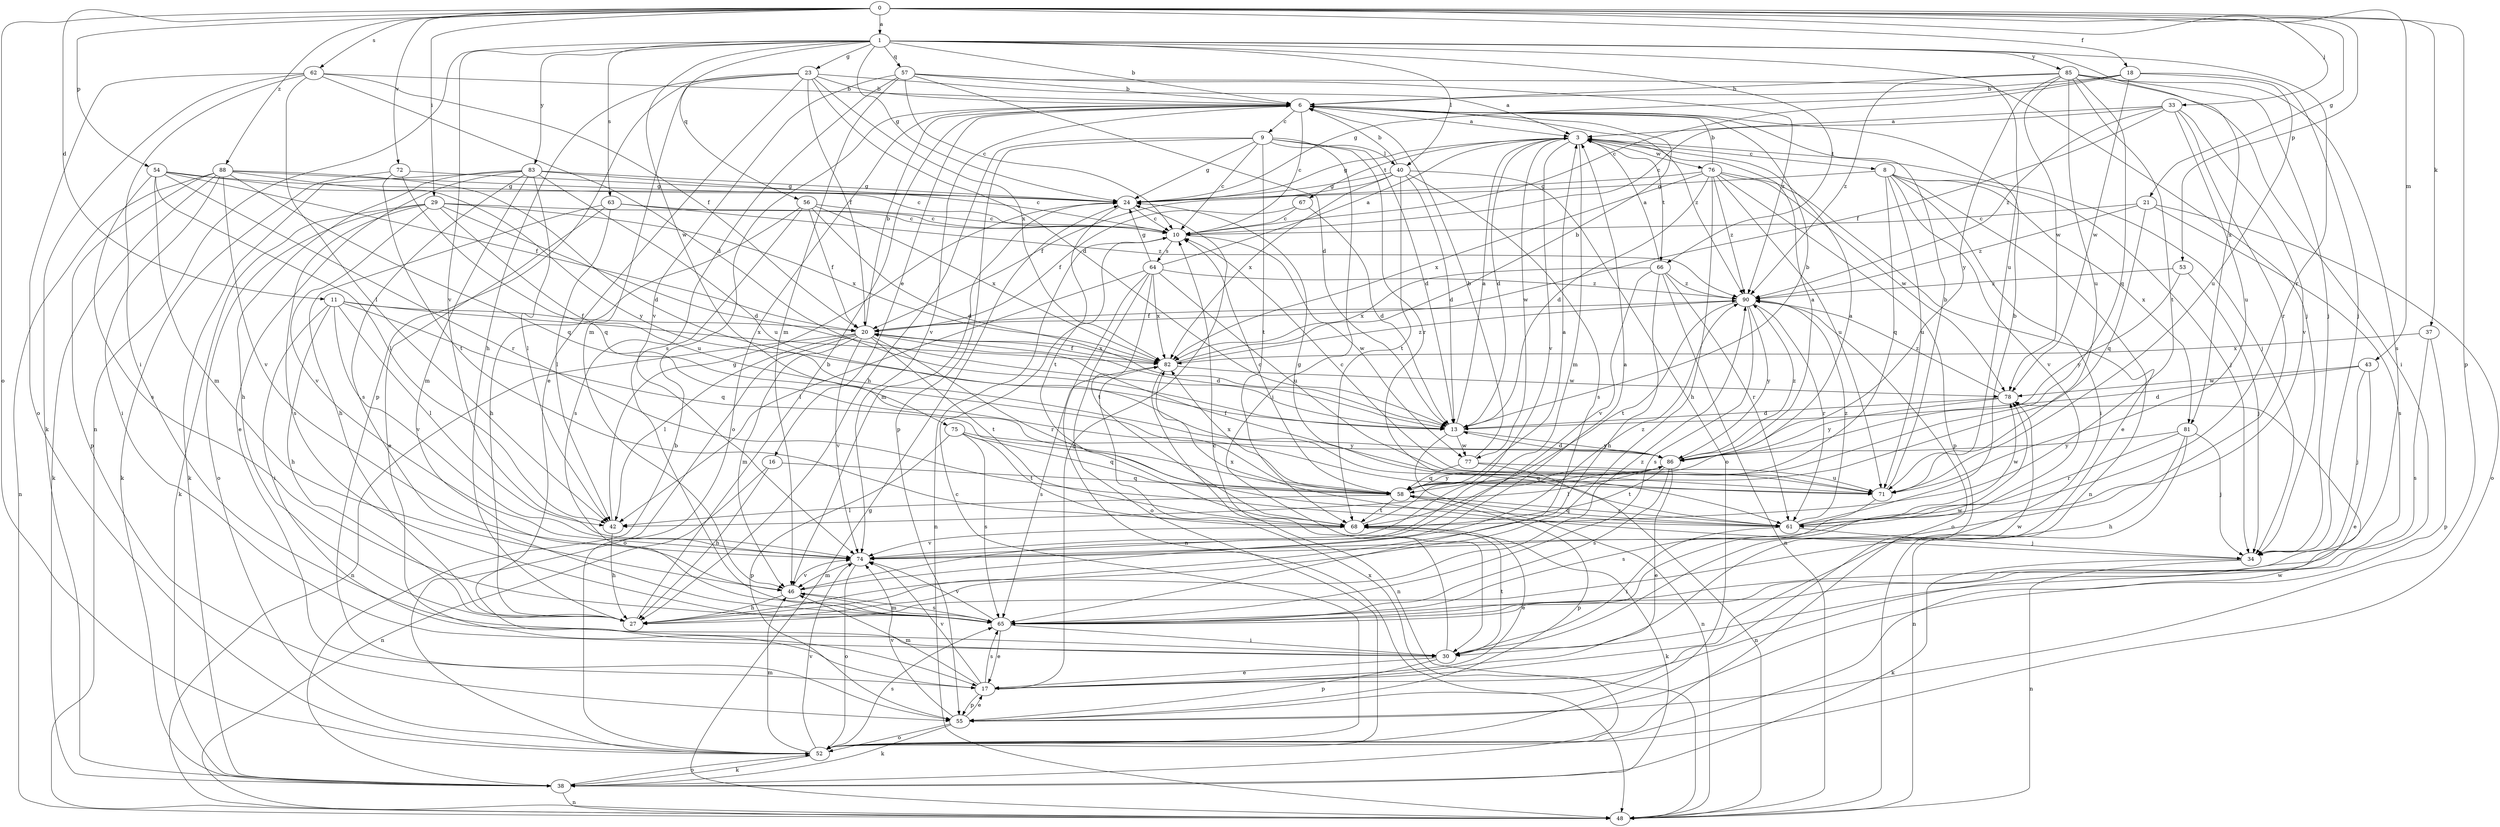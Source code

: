 strict digraph  {
0;
1;
3;
6;
8;
9;
10;
11;
13;
16;
17;
18;
20;
21;
23;
24;
27;
29;
30;
33;
34;
37;
38;
40;
42;
43;
46;
48;
52;
53;
54;
55;
56;
57;
58;
61;
62;
63;
64;
65;
66;
67;
68;
71;
72;
74;
75;
76;
77;
78;
81;
82;
83;
85;
86;
88;
90;
0 -> 1  [label=a];
0 -> 11  [label=d];
0 -> 18  [label=f];
0 -> 21  [label=g];
0 -> 29  [label=i];
0 -> 33  [label=j];
0 -> 37  [label=k];
0 -> 43  [label=m];
0 -> 52  [label=o];
0 -> 53  [label=p];
0 -> 54  [label=p];
0 -> 55  [label=p];
0 -> 62  [label=s];
0 -> 72  [label=v];
0 -> 88  [label=z];
1 -> 6  [label=b];
1 -> 23  [label=g];
1 -> 24  [label=g];
1 -> 40  [label=l];
1 -> 48  [label=n];
1 -> 56  [label=q];
1 -> 57  [label=q];
1 -> 61  [label=r];
1 -> 63  [label=s];
1 -> 66  [label=t];
1 -> 71  [label=u];
1 -> 74  [label=v];
1 -> 75  [label=w];
1 -> 81  [label=x];
1 -> 83  [label=y];
1 -> 85  [label=y];
3 -> 8  [label=c];
3 -> 13  [label=d];
3 -> 24  [label=g];
3 -> 34  [label=j];
3 -> 46  [label=m];
3 -> 66  [label=t];
3 -> 67  [label=t];
3 -> 74  [label=v];
3 -> 76  [label=w];
3 -> 77  [label=w];
6 -> 3  [label=a];
6 -> 9  [label=c];
6 -> 10  [label=c];
6 -> 16  [label=e];
6 -> 52  [label=o];
6 -> 74  [label=v];
6 -> 90  [label=z];
8 -> 24  [label=g];
8 -> 30  [label=i];
8 -> 34  [label=j];
8 -> 48  [label=n];
8 -> 58  [label=q];
8 -> 71  [label=u];
8 -> 74  [label=v];
8 -> 81  [label=x];
9 -> 10  [label=c];
9 -> 13  [label=d];
9 -> 24  [label=g];
9 -> 27  [label=h];
9 -> 30  [label=i];
9 -> 40  [label=l];
9 -> 55  [label=p];
9 -> 61  [label=r];
9 -> 68  [label=t];
10 -> 48  [label=n];
10 -> 64  [label=s];
10 -> 77  [label=w];
11 -> 20  [label=f];
11 -> 27  [label=h];
11 -> 30  [label=i];
11 -> 42  [label=l];
11 -> 58  [label=q];
11 -> 74  [label=v];
11 -> 82  [label=x];
13 -> 3  [label=a];
13 -> 6  [label=b];
13 -> 48  [label=n];
13 -> 77  [label=w];
13 -> 86  [label=y];
16 -> 27  [label=h];
16 -> 48  [label=n];
16 -> 58  [label=q];
17 -> 24  [label=g];
17 -> 46  [label=m];
17 -> 55  [label=p];
17 -> 65  [label=s];
17 -> 74  [label=v];
18 -> 6  [label=b];
18 -> 10  [label=c];
18 -> 24  [label=g];
18 -> 34  [label=j];
18 -> 71  [label=u];
18 -> 78  [label=w];
20 -> 6  [label=b];
20 -> 13  [label=d];
20 -> 42  [label=l];
20 -> 46  [label=m];
20 -> 48  [label=n];
20 -> 52  [label=o];
20 -> 61  [label=r];
20 -> 68  [label=t];
20 -> 74  [label=v];
20 -> 82  [label=x];
21 -> 10  [label=c];
21 -> 52  [label=o];
21 -> 58  [label=q];
21 -> 65  [label=s];
21 -> 90  [label=z];
23 -> 3  [label=a];
23 -> 6  [label=b];
23 -> 13  [label=d];
23 -> 17  [label=e];
23 -> 20  [label=f];
23 -> 27  [label=h];
23 -> 46  [label=m];
23 -> 55  [label=p];
23 -> 82  [label=x];
24 -> 10  [label=c];
24 -> 46  [label=m];
24 -> 68  [label=t];
27 -> 6  [label=b];
27 -> 90  [label=z];
29 -> 10  [label=c];
29 -> 13  [label=d];
29 -> 38  [label=k];
29 -> 52  [label=o];
29 -> 65  [label=s];
29 -> 71  [label=u];
29 -> 74  [label=v];
29 -> 82  [label=x];
30 -> 10  [label=c];
30 -> 17  [label=e];
30 -> 55  [label=p];
30 -> 68  [label=t];
30 -> 78  [label=w];
33 -> 3  [label=a];
33 -> 10  [label=c];
33 -> 20  [label=f];
33 -> 61  [label=r];
33 -> 71  [label=u];
33 -> 74  [label=v];
33 -> 90  [label=z];
34 -> 38  [label=k];
34 -> 48  [label=n];
34 -> 82  [label=x];
37 -> 55  [label=p];
37 -> 65  [label=s];
37 -> 82  [label=x];
38 -> 6  [label=b];
38 -> 48  [label=n];
38 -> 52  [label=o];
38 -> 82  [label=x];
40 -> 6  [label=b];
40 -> 13  [label=d];
40 -> 20  [label=f];
40 -> 24  [label=g];
40 -> 52  [label=o];
40 -> 65  [label=s];
40 -> 68  [label=t];
40 -> 82  [label=x];
42 -> 24  [label=g];
42 -> 27  [label=h];
43 -> 13  [label=d];
43 -> 17  [label=e];
43 -> 34  [label=j];
43 -> 78  [label=w];
46 -> 3  [label=a];
46 -> 27  [label=h];
46 -> 65  [label=s];
46 -> 74  [label=v];
48 -> 24  [label=g];
52 -> 10  [label=c];
52 -> 38  [label=k];
52 -> 46  [label=m];
52 -> 65  [label=s];
52 -> 74  [label=v];
52 -> 78  [label=w];
53 -> 34  [label=j];
53 -> 86  [label=y];
53 -> 90  [label=z];
54 -> 10  [label=c];
54 -> 20  [label=f];
54 -> 24  [label=g];
54 -> 42  [label=l];
54 -> 46  [label=m];
54 -> 61  [label=r];
54 -> 65  [label=s];
55 -> 17  [label=e];
55 -> 38  [label=k];
55 -> 52  [label=o];
55 -> 74  [label=v];
56 -> 10  [label=c];
56 -> 13  [label=d];
56 -> 20  [label=f];
56 -> 27  [label=h];
56 -> 65  [label=s];
56 -> 82  [label=x];
57 -> 6  [label=b];
57 -> 10  [label=c];
57 -> 13  [label=d];
57 -> 34  [label=j];
57 -> 46  [label=m];
57 -> 65  [label=s];
57 -> 74  [label=v];
57 -> 90  [label=z];
58 -> 3  [label=a];
58 -> 10  [label=c];
58 -> 42  [label=l];
58 -> 55  [label=p];
58 -> 61  [label=r];
58 -> 68  [label=t];
58 -> 82  [label=x];
58 -> 86  [label=y];
61 -> 6  [label=b];
61 -> 24  [label=g];
61 -> 30  [label=i];
61 -> 34  [label=j];
61 -> 58  [label=q];
61 -> 78  [label=w];
61 -> 90  [label=z];
62 -> 6  [label=b];
62 -> 13  [label=d];
62 -> 20  [label=f];
62 -> 30  [label=i];
62 -> 38  [label=k];
62 -> 42  [label=l];
62 -> 52  [label=o];
63 -> 10  [label=c];
63 -> 17  [label=e];
63 -> 27  [label=h];
63 -> 42  [label=l];
63 -> 90  [label=z];
64 -> 3  [label=a];
64 -> 24  [label=g];
64 -> 42  [label=l];
64 -> 48  [label=n];
64 -> 52  [label=o];
64 -> 68  [label=t];
64 -> 71  [label=u];
64 -> 82  [label=x];
64 -> 90  [label=z];
65 -> 17  [label=e];
65 -> 30  [label=i];
65 -> 46  [label=m];
65 -> 74  [label=v];
65 -> 78  [label=w];
66 -> 3  [label=a];
66 -> 27  [label=h];
66 -> 48  [label=n];
66 -> 61  [label=r];
66 -> 74  [label=v];
66 -> 82  [label=x];
66 -> 90  [label=z];
67 -> 10  [label=c];
67 -> 13  [label=d];
67 -> 20  [label=f];
68 -> 3  [label=a];
68 -> 17  [label=e];
68 -> 38  [label=k];
68 -> 74  [label=v];
71 -> 6  [label=b];
71 -> 10  [label=c];
71 -> 20  [label=f];
71 -> 65  [label=s];
72 -> 24  [label=g];
72 -> 38  [label=k];
72 -> 58  [label=q];
72 -> 68  [label=t];
74 -> 46  [label=m];
74 -> 52  [label=o];
74 -> 90  [label=z];
75 -> 55  [label=p];
75 -> 58  [label=q];
75 -> 65  [label=s];
75 -> 68  [label=t];
75 -> 86  [label=y];
76 -> 6  [label=b];
76 -> 13  [label=d];
76 -> 17  [label=e];
76 -> 24  [label=g];
76 -> 27  [label=h];
76 -> 55  [label=p];
76 -> 71  [label=u];
76 -> 78  [label=w];
76 -> 82  [label=x];
76 -> 90  [label=z];
77 -> 6  [label=b];
77 -> 48  [label=n];
77 -> 58  [label=q];
77 -> 71  [label=u];
78 -> 13  [label=d];
78 -> 86  [label=y];
78 -> 90  [label=z];
81 -> 27  [label=h];
81 -> 34  [label=j];
81 -> 48  [label=n];
81 -> 61  [label=r];
81 -> 86  [label=y];
82 -> 6  [label=b];
82 -> 20  [label=f];
82 -> 48  [label=n];
82 -> 65  [label=s];
82 -> 78  [label=w];
82 -> 90  [label=z];
83 -> 10  [label=c];
83 -> 17  [label=e];
83 -> 24  [label=g];
83 -> 27  [label=h];
83 -> 38  [label=k];
83 -> 42  [label=l];
83 -> 46  [label=m];
83 -> 65  [label=s];
83 -> 71  [label=u];
85 -> 6  [label=b];
85 -> 30  [label=i];
85 -> 34  [label=j];
85 -> 58  [label=q];
85 -> 65  [label=s];
85 -> 68  [label=t];
85 -> 71  [label=u];
85 -> 78  [label=w];
85 -> 86  [label=y];
85 -> 90  [label=z];
86 -> 3  [label=a];
86 -> 13  [label=d];
86 -> 17  [label=e];
86 -> 42  [label=l];
86 -> 58  [label=q];
86 -> 65  [label=s];
86 -> 68  [label=t];
86 -> 90  [label=z];
88 -> 13  [label=d];
88 -> 24  [label=g];
88 -> 30  [label=i];
88 -> 38  [label=k];
88 -> 48  [label=n];
88 -> 55  [label=p];
88 -> 58  [label=q];
88 -> 74  [label=v];
88 -> 86  [label=y];
90 -> 20  [label=f];
90 -> 52  [label=o];
90 -> 61  [label=r];
90 -> 65  [label=s];
90 -> 68  [label=t];
90 -> 86  [label=y];
}

